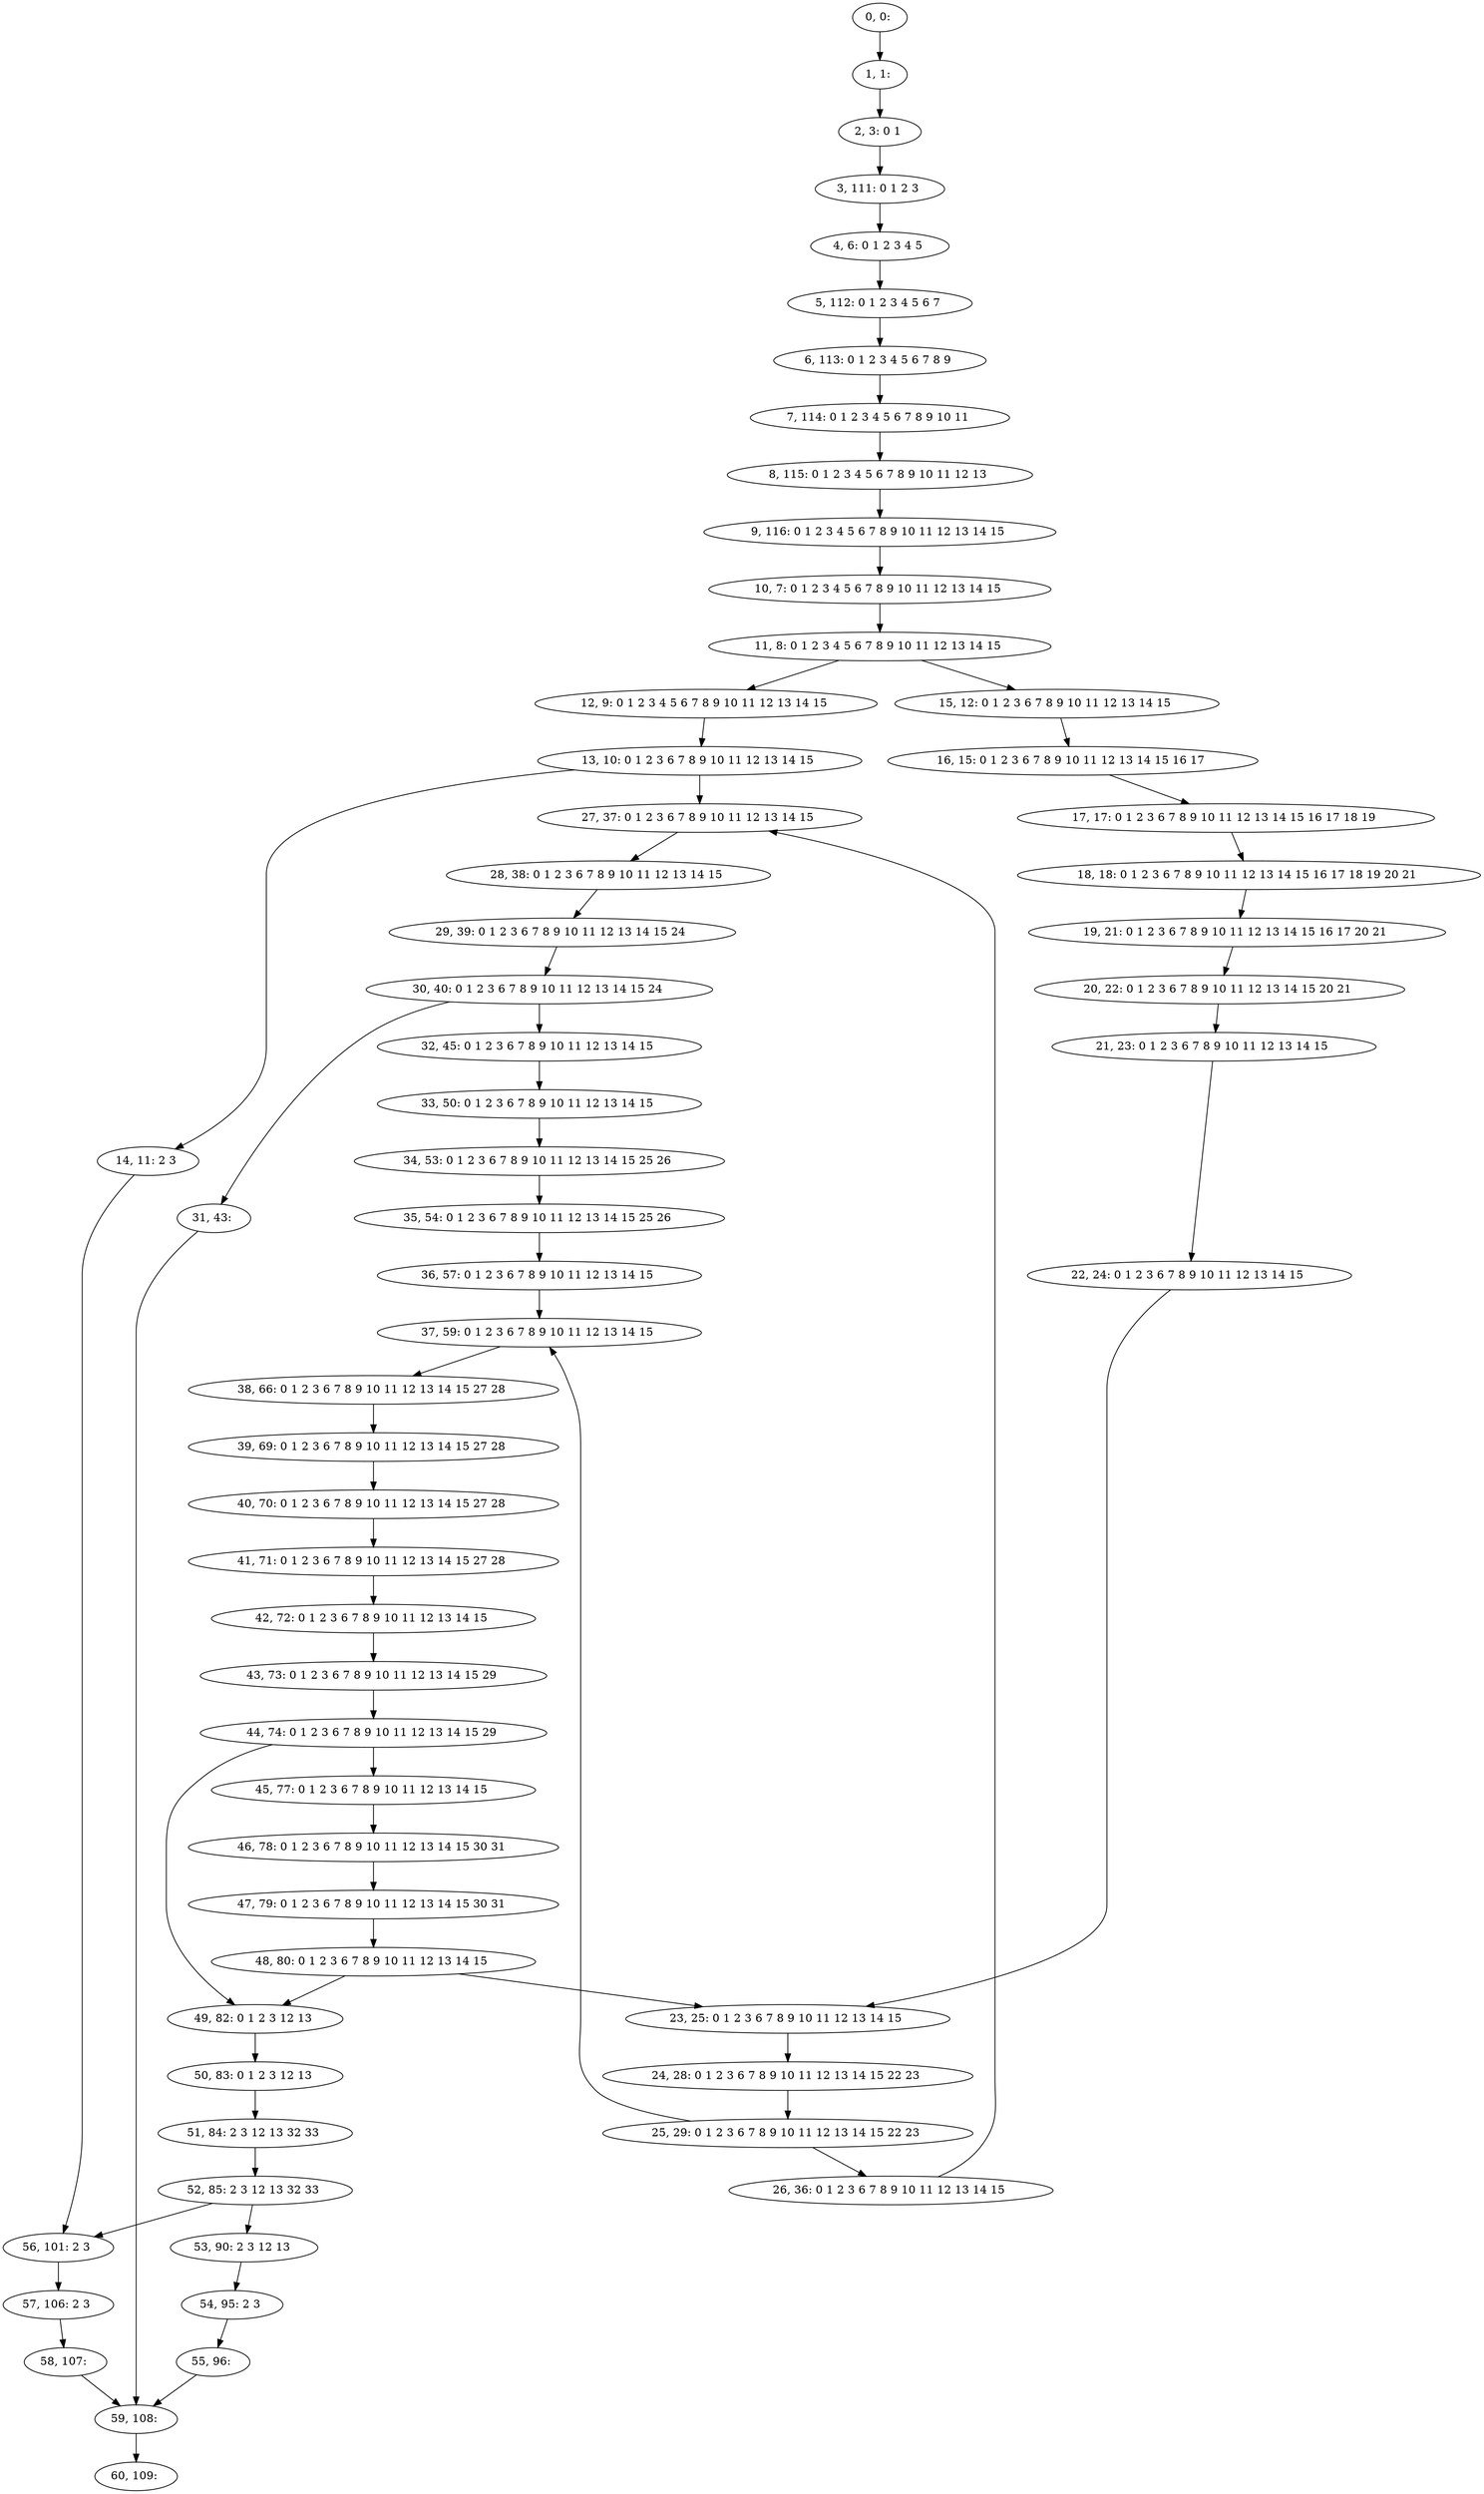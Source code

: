 digraph G {
0[label="0, 0: "];
1[label="1, 1: "];
2[label="2, 3: 0 1 "];
3[label="3, 111: 0 1 2 3 "];
4[label="4, 6: 0 1 2 3 4 5 "];
5[label="5, 112: 0 1 2 3 4 5 6 7 "];
6[label="6, 113: 0 1 2 3 4 5 6 7 8 9 "];
7[label="7, 114: 0 1 2 3 4 5 6 7 8 9 10 11 "];
8[label="8, 115: 0 1 2 3 4 5 6 7 8 9 10 11 12 13 "];
9[label="9, 116: 0 1 2 3 4 5 6 7 8 9 10 11 12 13 14 15 "];
10[label="10, 7: 0 1 2 3 4 5 6 7 8 9 10 11 12 13 14 15 "];
11[label="11, 8: 0 1 2 3 4 5 6 7 8 9 10 11 12 13 14 15 "];
12[label="12, 9: 0 1 2 3 4 5 6 7 8 9 10 11 12 13 14 15 "];
13[label="13, 10: 0 1 2 3 6 7 8 9 10 11 12 13 14 15 "];
14[label="14, 11: 2 3 "];
15[label="15, 12: 0 1 2 3 6 7 8 9 10 11 12 13 14 15 "];
16[label="16, 15: 0 1 2 3 6 7 8 9 10 11 12 13 14 15 16 17 "];
17[label="17, 17: 0 1 2 3 6 7 8 9 10 11 12 13 14 15 16 17 18 19 "];
18[label="18, 18: 0 1 2 3 6 7 8 9 10 11 12 13 14 15 16 17 18 19 20 21 "];
19[label="19, 21: 0 1 2 3 6 7 8 9 10 11 12 13 14 15 16 17 20 21 "];
20[label="20, 22: 0 1 2 3 6 7 8 9 10 11 12 13 14 15 20 21 "];
21[label="21, 23: 0 1 2 3 6 7 8 9 10 11 12 13 14 15 "];
22[label="22, 24: 0 1 2 3 6 7 8 9 10 11 12 13 14 15 "];
23[label="23, 25: 0 1 2 3 6 7 8 9 10 11 12 13 14 15 "];
24[label="24, 28: 0 1 2 3 6 7 8 9 10 11 12 13 14 15 22 23 "];
25[label="25, 29: 0 1 2 3 6 7 8 9 10 11 12 13 14 15 22 23 "];
26[label="26, 36: 0 1 2 3 6 7 8 9 10 11 12 13 14 15 "];
27[label="27, 37: 0 1 2 3 6 7 8 9 10 11 12 13 14 15 "];
28[label="28, 38: 0 1 2 3 6 7 8 9 10 11 12 13 14 15 "];
29[label="29, 39: 0 1 2 3 6 7 8 9 10 11 12 13 14 15 24 "];
30[label="30, 40: 0 1 2 3 6 7 8 9 10 11 12 13 14 15 24 "];
31[label="31, 43: "];
32[label="32, 45: 0 1 2 3 6 7 8 9 10 11 12 13 14 15 "];
33[label="33, 50: 0 1 2 3 6 7 8 9 10 11 12 13 14 15 "];
34[label="34, 53: 0 1 2 3 6 7 8 9 10 11 12 13 14 15 25 26 "];
35[label="35, 54: 0 1 2 3 6 7 8 9 10 11 12 13 14 15 25 26 "];
36[label="36, 57: 0 1 2 3 6 7 8 9 10 11 12 13 14 15 "];
37[label="37, 59: 0 1 2 3 6 7 8 9 10 11 12 13 14 15 "];
38[label="38, 66: 0 1 2 3 6 7 8 9 10 11 12 13 14 15 27 28 "];
39[label="39, 69: 0 1 2 3 6 7 8 9 10 11 12 13 14 15 27 28 "];
40[label="40, 70: 0 1 2 3 6 7 8 9 10 11 12 13 14 15 27 28 "];
41[label="41, 71: 0 1 2 3 6 7 8 9 10 11 12 13 14 15 27 28 "];
42[label="42, 72: 0 1 2 3 6 7 8 9 10 11 12 13 14 15 "];
43[label="43, 73: 0 1 2 3 6 7 8 9 10 11 12 13 14 15 29 "];
44[label="44, 74: 0 1 2 3 6 7 8 9 10 11 12 13 14 15 29 "];
45[label="45, 77: 0 1 2 3 6 7 8 9 10 11 12 13 14 15 "];
46[label="46, 78: 0 1 2 3 6 7 8 9 10 11 12 13 14 15 30 31 "];
47[label="47, 79: 0 1 2 3 6 7 8 9 10 11 12 13 14 15 30 31 "];
48[label="48, 80: 0 1 2 3 6 7 8 9 10 11 12 13 14 15 "];
49[label="49, 82: 0 1 2 3 12 13 "];
50[label="50, 83: 0 1 2 3 12 13 "];
51[label="51, 84: 2 3 12 13 32 33 "];
52[label="52, 85: 2 3 12 13 32 33 "];
53[label="53, 90: 2 3 12 13 "];
54[label="54, 95: 2 3 "];
55[label="55, 96: "];
56[label="56, 101: 2 3 "];
57[label="57, 106: 2 3 "];
58[label="58, 107: "];
59[label="59, 108: "];
60[label="60, 109: "];
0->1 ;
1->2 ;
2->3 ;
3->4 ;
4->5 ;
5->6 ;
6->7 ;
7->8 ;
8->9 ;
9->10 ;
10->11 ;
11->12 ;
11->15 ;
12->13 ;
13->14 ;
13->27 ;
14->56 ;
15->16 ;
16->17 ;
17->18 ;
18->19 ;
19->20 ;
20->21 ;
21->22 ;
22->23 ;
23->24 ;
24->25 ;
25->26 ;
25->37 ;
26->27 ;
27->28 ;
28->29 ;
29->30 ;
30->31 ;
30->32 ;
31->59 ;
32->33 ;
33->34 ;
34->35 ;
35->36 ;
36->37 ;
37->38 ;
38->39 ;
39->40 ;
40->41 ;
41->42 ;
42->43 ;
43->44 ;
44->45 ;
44->49 ;
45->46 ;
46->47 ;
47->48 ;
48->49 ;
48->23 ;
49->50 ;
50->51 ;
51->52 ;
52->53 ;
52->56 ;
53->54 ;
54->55 ;
55->59 ;
56->57 ;
57->58 ;
58->59 ;
59->60 ;
}
